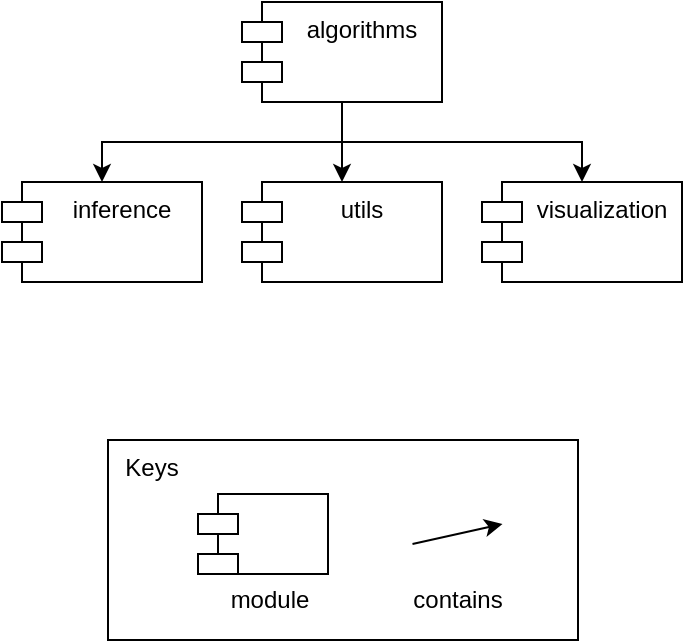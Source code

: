 <mxfile version="13.6.9" type="device"><diagram id="54i0CNiK4OjAKnL9rHdb" name="Page-1"><mxGraphModel dx="1422" dy="846" grid="1" gridSize="10" guides="1" tooltips="1" connect="1" arrows="1" fold="1" page="1" pageScale="1" pageWidth="850" pageHeight="1100" math="0" shadow="0"><root><mxCell id="0"/><mxCell id="1" parent="0"/><mxCell id="aPu7vtpBDgvjKn--VoaR-1" style="edgeStyle=orthogonalEdgeStyle;rounded=0;orthogonalLoop=1;jettySize=auto;html=1;exitX=0.5;exitY=1;exitDx=0;exitDy=0;entryX=0.5;entryY=0;entryDx=0;entryDy=0;" parent="1" source="aPu7vtpBDgvjKn--VoaR-8" target="aPu7vtpBDgvjKn--VoaR-9" edge="1"><mxGeometry relative="1" as="geometry"/></mxCell><mxCell id="aPu7vtpBDgvjKn--VoaR-2" style="edgeStyle=orthogonalEdgeStyle;rounded=0;orthogonalLoop=1;jettySize=auto;html=1;exitX=0.5;exitY=1;exitDx=0;exitDy=0;entryX=0.5;entryY=0;entryDx=0;entryDy=0;" parent="1" source="aPu7vtpBDgvjKn--VoaR-8" target="aPu7vtpBDgvjKn--VoaR-10" edge="1"><mxGeometry relative="1" as="geometry"/></mxCell><mxCell id="aPu7vtpBDgvjKn--VoaR-3" style="edgeStyle=orthogonalEdgeStyle;rounded=0;orthogonalLoop=1;jettySize=auto;html=1;exitX=0.5;exitY=1;exitDx=0;exitDy=0;entryX=0.5;entryY=0;entryDx=0;entryDy=0;" parent="1" source="aPu7vtpBDgvjKn--VoaR-8" target="aPu7vtpBDgvjKn--VoaR-13" edge="1"><mxGeometry relative="1" as="geometry"/></mxCell><mxCell id="aPu7vtpBDgvjKn--VoaR-8" value="algorithms" style="shape=module;align=left;spacingLeft=20;align=center;verticalAlign=top;" parent="1" vertex="1"><mxGeometry x="375" y="480" width="100" height="50" as="geometry"/></mxCell><mxCell id="aPu7vtpBDgvjKn--VoaR-9" value="utils" style="shape=module;align=left;spacingLeft=20;align=center;verticalAlign=top;" parent="1" vertex="1"><mxGeometry x="375" y="570" width="100" height="50" as="geometry"/></mxCell><mxCell id="aPu7vtpBDgvjKn--VoaR-10" value="inference" style="shape=module;align=left;spacingLeft=20;align=center;verticalAlign=top;" parent="1" vertex="1"><mxGeometry x="255" y="570" width="100" height="50" as="geometry"/></mxCell><mxCell id="aPu7vtpBDgvjKn--VoaR-13" value="visualization" style="shape=module;align=left;spacingLeft=20;align=center;verticalAlign=top;" parent="1" vertex="1"><mxGeometry x="495" y="570" width="100" height="50" as="geometry"/></mxCell><mxCell id="RUwDBMCuO5IijSh72pOa-14" value="" style="group" vertex="1" connectable="0" parent="1"><mxGeometry x="308" y="699" width="235" height="100" as="geometry"/></mxCell><mxCell id="RUwDBMCuO5IijSh72pOa-2" value="&amp;nbsp; Keys" style="rounded=0;whiteSpace=wrap;html=1;align=left;verticalAlign=top;" vertex="1" parent="RUwDBMCuO5IijSh72pOa-14"><mxGeometry width="235" height="100" as="geometry"/></mxCell><mxCell id="RUwDBMCuO5IijSh72pOa-5" value="" style="endArrow=classic;html=1;exitX=1;exitY=0.5;exitDx=0;exitDy=0;startArrow=none;startFill=0;endFill=1;" edge="1" parent="RUwDBMCuO5IijSh72pOa-14"><mxGeometry width="50" height="50" relative="1" as="geometry"><mxPoint x="152.25" y="52" as="sourcePoint"/><mxPoint x="197.25" y="42" as="targetPoint"/></mxGeometry></mxCell><mxCell id="RUwDBMCuO5IijSh72pOa-9" value="contains" style="text;html=1;strokeColor=none;fillColor=none;align=center;verticalAlign=middle;whiteSpace=wrap;rounded=0;" vertex="1" parent="RUwDBMCuO5IijSh72pOa-14"><mxGeometry x="145" y="70" width="59.5" height="20" as="geometry"/></mxCell><mxCell id="RUwDBMCuO5IijSh72pOa-12" value="" style="shape=module;align=left;spacingLeft=20;align=center;verticalAlign=top;" vertex="1" parent="RUwDBMCuO5IijSh72pOa-14"><mxGeometry x="45" y="27" width="65" height="40" as="geometry"/></mxCell><mxCell id="RUwDBMCuO5IijSh72pOa-13" value="module" style="text;html=1;strokeColor=none;fillColor=none;align=center;verticalAlign=middle;whiteSpace=wrap;rounded=0;" vertex="1" parent="RUwDBMCuO5IijSh72pOa-14"><mxGeometry x="50.5" y="70" width="59.5" height="20" as="geometry"/></mxCell></root></mxGraphModel></diagram></mxfile>